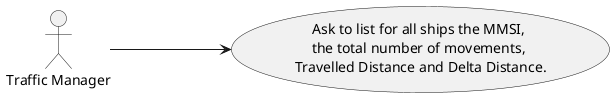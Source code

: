 @startuml
'https://plantuml.com/use-case-diagram

left to right direction

:Traffic Manager: as TM
(Ask to list for all ships the MMSI, \nthe total number of movements, \nTravelled Distance and Delta Distance.) as (Use)

TM ---> (Use)

@enduml